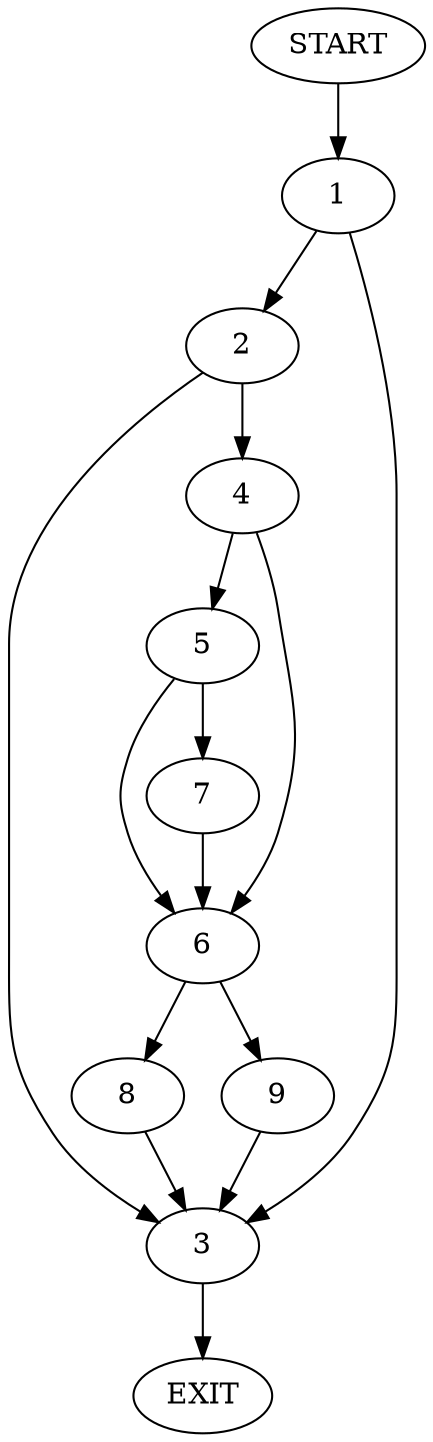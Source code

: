 digraph {
0 [label="START"]
10 [label="EXIT"]
0 -> 1
1 -> 2
1 -> 3
2 -> 3
2 -> 4
3 -> 10
4 -> 5
4 -> 6
5 -> 7
5 -> 6
6 -> 8
6 -> 9
7 -> 6
8 -> 3
9 -> 3
}
